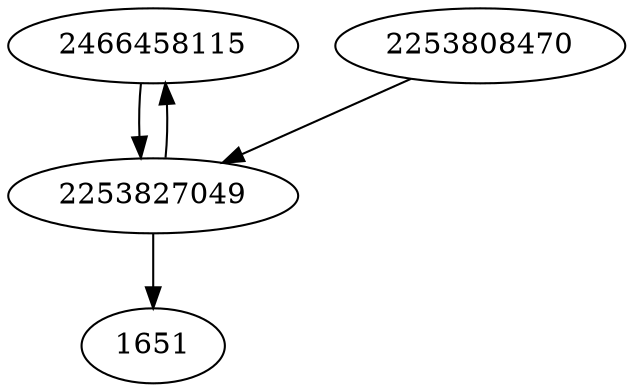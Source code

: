 strict digraph  {
2466458115;
2253827049;
1651;
2253808470;
2466458115 -> 2253827049;
2253827049 -> 1651;
2253827049 -> 2466458115;
2253808470 -> 2253827049;
}
